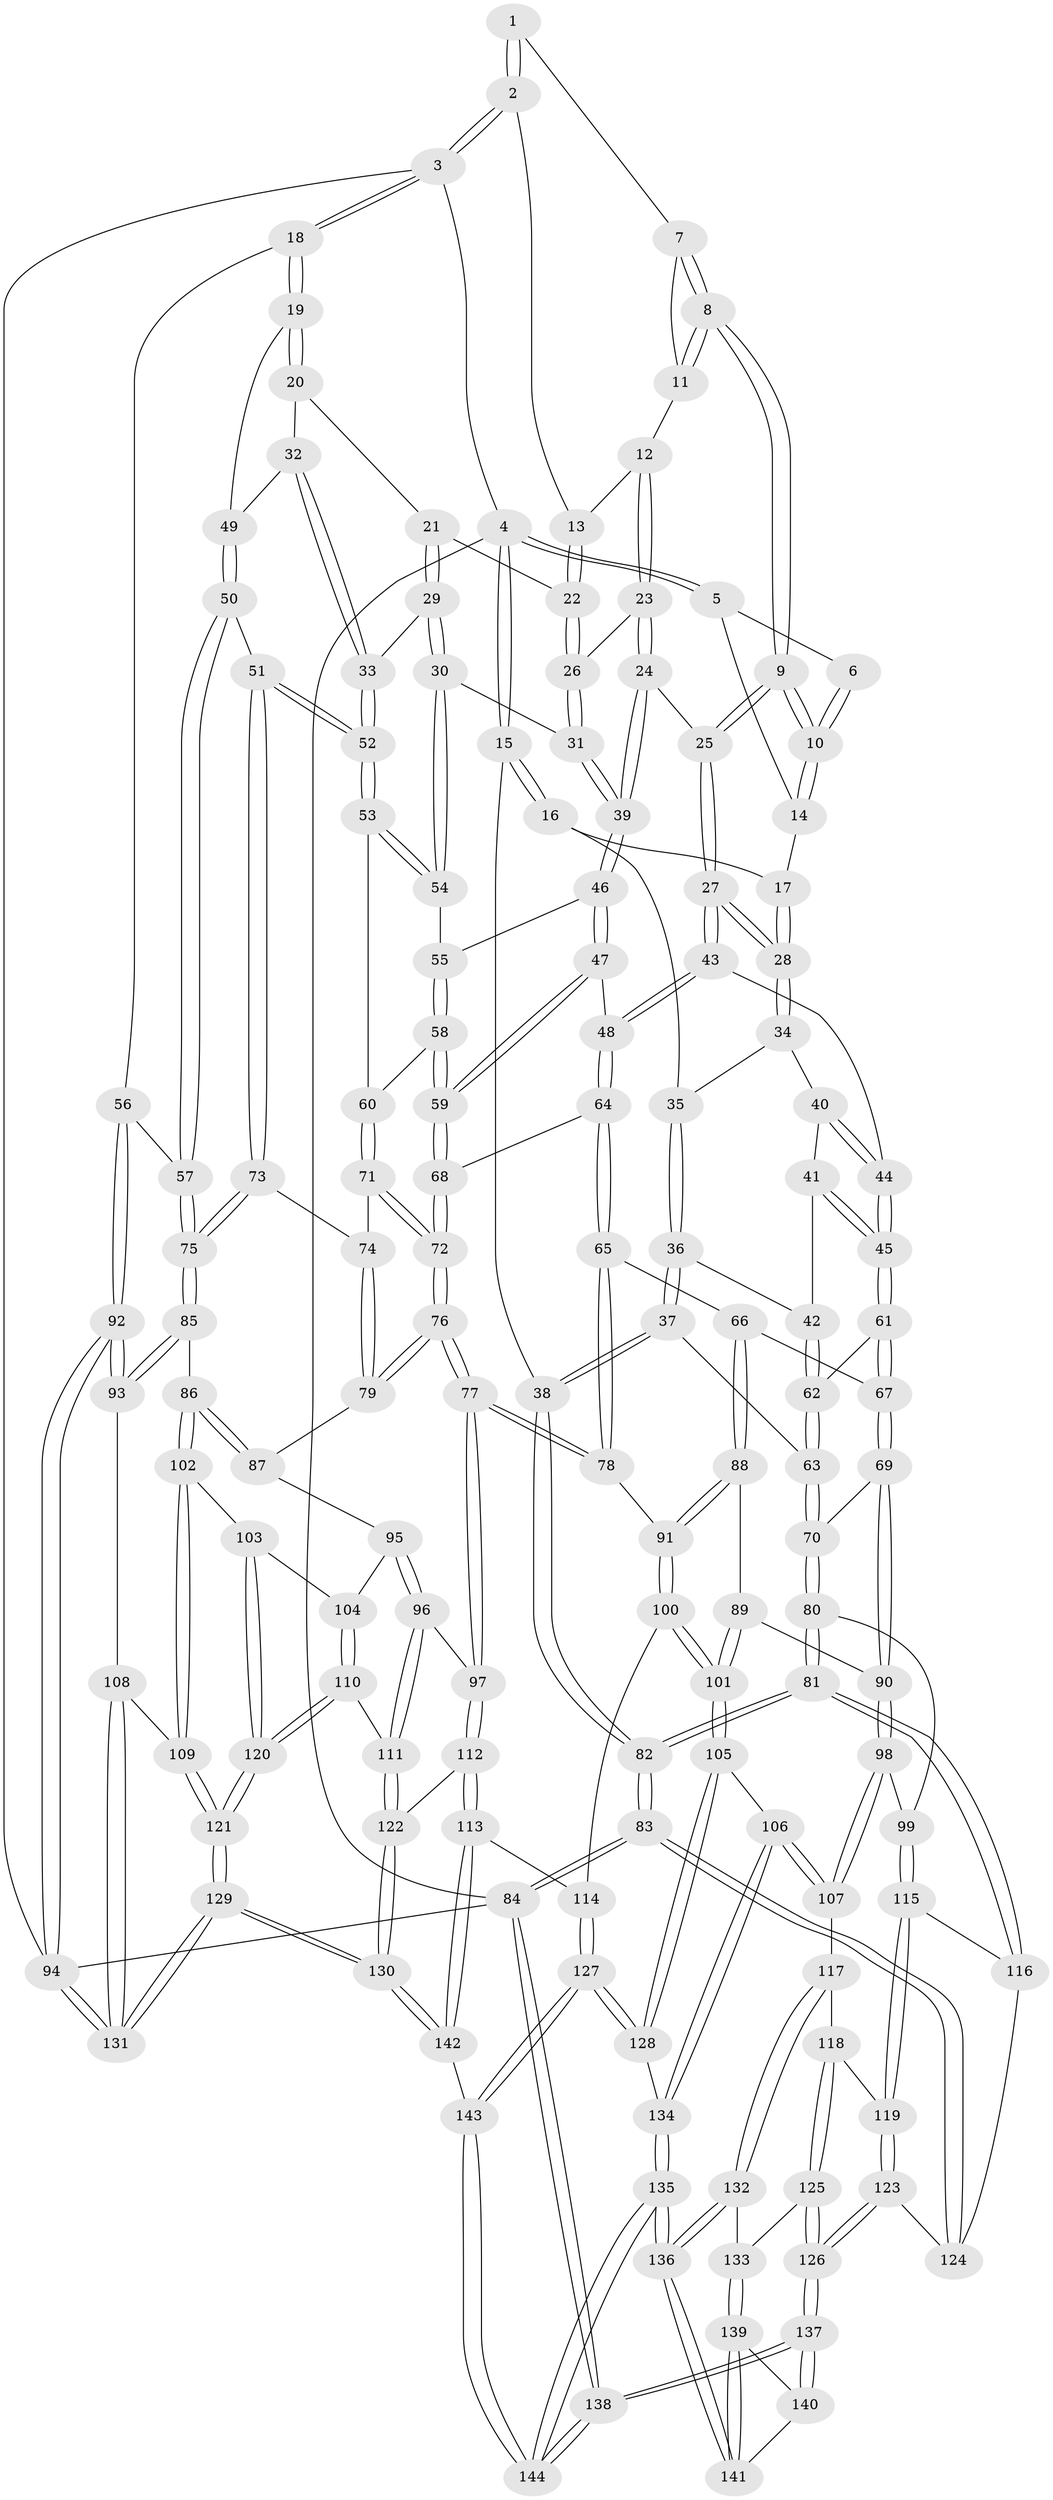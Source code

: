 // coarse degree distribution, {3: 0.08045977011494253, 7: 0.011494252873563218, 2: 0.022988505747126436, 5: 0.3218390804597701, 4: 0.47126436781609193, 6: 0.09195402298850575}
// Generated by graph-tools (version 1.1) at 2025/52/02/27/25 19:52:38]
// undirected, 144 vertices, 357 edges
graph export_dot {
graph [start="1"]
  node [color=gray90,style=filled];
  1 [pos="+0.5042317619792858+0"];
  2 [pos="+0.8923599552728102+0"];
  3 [pos="+1+0"];
  4 [pos="+0+0"];
  5 [pos="+0.21759316218303448+0"];
  6 [pos="+0.413185175037786+0"];
  7 [pos="+0.5075327206532095+0"];
  8 [pos="+0.4452695381296647+0.12345394250825"];
  9 [pos="+0.41175670289372956+0.1910597632761655"];
  10 [pos="+0.39673409724960024+0.11226286157048378"];
  11 [pos="+0.5487371070738105+0"];
  12 [pos="+0.5806948461279514+0.04463575982302469"];
  13 [pos="+0.7103466399799973+0.04138613024633777"];
  14 [pos="+0.2101009729019457+0"];
  15 [pos="+0+0.05459442430699004"];
  16 [pos="+0.08570500032931051+0.14850817663094001"];
  17 [pos="+0.192493233920231+0.04110264440590994"];
  18 [pos="+1+0"];
  19 [pos="+1+0"];
  20 [pos="+0.7612226941866198+0.14020130561962876"];
  21 [pos="+0.7556641768389243+0.140248967203898"];
  22 [pos="+0.7278304090566153+0.1322612619410807"];
  23 [pos="+0.5733642640327697+0.16799843703020909"];
  24 [pos="+0.5202272213379379+0.20911142124340382"];
  25 [pos="+0.4116949557457119+0.1941101753896466"];
  26 [pos="+0.6597513267640309+0.1709350361691048"];
  27 [pos="+0.35996821586882527+0.22230835791081915"];
  28 [pos="+0.35124793707808244+0.21829340111792683"];
  29 [pos="+0.7566294542189999+0.2937257648735792"];
  30 [pos="+0.725744002540221+0.300385911260211"];
  31 [pos="+0.7095577066350889+0.2865357129053425"];
  32 [pos="+0.8484050717343546+0.269176119561143"];
  33 [pos="+0.7962912629069738+0.2981363977603593"];
  34 [pos="+0.15277456849280827+0.24162942129513598"];
  35 [pos="+0.09516533481696608+0.17098834726877132"];
  36 [pos="+0.0014775540156480962+0.3637610134567841"];
  37 [pos="+0+0.3710403194487605"];
  38 [pos="+0+0.3700133300636981"];
  39 [pos="+0.5555471878638609+0.2917097364956438"];
  40 [pos="+0.1512692167718651+0.2592103635646328"];
  41 [pos="+0.10201399212733216+0.3081302601197566"];
  42 [pos="+0.010704404743573788+0.36621736566131036"];
  43 [pos="+0.3391868405278999+0.34734381175018936"];
  44 [pos="+0.2109614732878471+0.39765650708825484"];
  45 [pos="+0.18356749646280376+0.4306679226589799"];
  46 [pos="+0.5560219287331111+0.29702738995774763"];
  47 [pos="+0.5168294673617516+0.3850288824084135"];
  48 [pos="+0.39072036754800427+0.4173339725964774"];
  49 [pos="+0.8740472950504466+0.26552782487812965"];
  50 [pos="+0.947895649785851+0.44981459567031623"];
  51 [pos="+0.8500060289207595+0.480696955295433"];
  52 [pos="+0.8300128051303701+0.4728016451357262"];
  53 [pos="+0.7203071249815963+0.4730357765671607"];
  54 [pos="+0.6983694286949067+0.3624689487719833"];
  55 [pos="+0.6178676498114696+0.35320423439651083"];
  56 [pos="+1+0.461971784231311"];
  57 [pos="+1+0.46147688571877327"];
  58 [pos="+0.6025376371297025+0.4855914559055974"];
  59 [pos="+0.5931005968783901+0.48900752028640854"];
  60 [pos="+0.7133396043809489+0.4777589653837196"];
  61 [pos="+0.17884969407565232+0.43724909547850804"];
  62 [pos="+0.11052693013258165+0.43504621844566477"];
  63 [pos="+0.05701492164713306+0.5161423664633141"];
  64 [pos="+0.3930717673765101+0.45111774551335787"];
  65 [pos="+0.34563699627223776+0.5576426178300704"];
  66 [pos="+0.2321408018804666+0.5898881738283771"];
  67 [pos="+0.2303934719634066+0.5893480490268076"];
  68 [pos="+0.5544906293070242+0.5392888572456637"];
  69 [pos="+0.13623903881809243+0.6375639674291084"];
  70 [pos="+0.04963736805668651+0.6468061724765375"];
  71 [pos="+0.7087533398983636+0.5717200307938064"];
  72 [pos="+0.5425370018452618+0.6146169919370377"];
  73 [pos="+0.8438404080415928+0.6091237446040797"];
  74 [pos="+0.7175370383481748+0.6119287793395579"];
  75 [pos="+0.8640537021772323+0.6623043347841873"];
  76 [pos="+0.5236772189753481+0.6801634665163572"];
  77 [pos="+0.5118618291059251+0.6938279589522494"];
  78 [pos="+0.5078240924916105+0.6943037415161611"];
  79 [pos="+0.6954810688122046+0.6625777137911292"];
  80 [pos="+0+0.6850331305547696"];
  81 [pos="+0+0.7004552116273917"];
  82 [pos="+0+0.7026062216966832"];
  83 [pos="+0+0.7938350926487712"];
  84 [pos="+0+1"];
  85 [pos="+0.8701201318145798+0.691850943310345"];
  86 [pos="+0.8365589257571096+0.7292928199986275"];
  87 [pos="+0.7385474956779677+0.7083837890573768"];
  88 [pos="+0.2857884605778395+0.7133201826726415"];
  89 [pos="+0.28210596227866985+0.7309871780048486"];
  90 [pos="+0.18532968390569962+0.7762855595433061"];
  91 [pos="+0.5031731160103045+0.6977445396462725"];
  92 [pos="+1+0.7169958402941289"];
  93 [pos="+1+0.7226413500237343"];
  94 [pos="+1+1"];
  95 [pos="+0.6897262885919593+0.7769657774816895"];
  96 [pos="+0.5668959406167756+0.7694225940580113"];
  97 [pos="+0.5597414141501019+0.7637536136821789"];
  98 [pos="+0.17280534448411874+0.8094785586938762"];
  99 [pos="+0.08505723370716156+0.8021149653010267"];
  100 [pos="+0.4028231926310876+0.8282135934443478"];
  101 [pos="+0.3187188775739467+0.8360745180235001"];
  102 [pos="+0.8340385828987135+0.7654455981788356"];
  103 [pos="+0.7747477393421239+0.8226550643401066"];
  104 [pos="+0.7115984566839701+0.8124147062630388"];
  105 [pos="+0.29515832499860895+0.860555371210886"];
  106 [pos="+0.23796575160976416+0.8741889600323515"];
  107 [pos="+0.20481875882723521+0.8635558344374441"];
  108 [pos="+0.9276459605082562+0.8563836023263153"];
  109 [pos="+0.8932736072901513+0.8565027898543149"];
  110 [pos="+0.6891689137942907+0.8497051206393978"];
  111 [pos="+0.6164656358426325+0.8600618437682435"];
  112 [pos="+0.511707473779283+0.8981017331452407"];
  113 [pos="+0.4925240026685497+0.9173205068152805"];
  114 [pos="+0.4094570281420466+0.8435122899297522"];
  115 [pos="+0.07818350130677432+0.8394293089330435"];
  116 [pos="+0.04013080862989965+0.8504746795039692"];
  117 [pos="+0.19041085174925115+0.8755428161885266"];
  118 [pos="+0.14077649407685616+0.8839631035237082"];
  119 [pos="+0.07908904187066815+0.8761581320188159"];
  120 [pos="+0.7635322191319114+0.9677729320490056"];
  121 [pos="+0.7787179218634221+1"];
  122 [pos="+0.6157163586656662+0.9069797214804924"];
  123 [pos="+0.06381276506804655+0.9096732903611643"];
  124 [pos="+0+0.8685493355439864"];
  125 [pos="+0.1076418331661859+0.9334651053160904"];
  126 [pos="+0.06577132471243044+0.9276431274877035"];
  127 [pos="+0.3884111842152114+1"];
  128 [pos="+0.32075012377249+0.9249581042199342"];
  129 [pos="+0.7443166991140687+1"];
  130 [pos="+0.7254264146473886+1"];
  131 [pos="+1+1"];
  132 [pos="+0.16999255822634693+0.9135460719233482"];
  133 [pos="+0.12647642497510028+0.9411723801788765"];
  134 [pos="+0.23315760924623333+1"];
  135 [pos="+0.22001716068839347+1"];
  136 [pos="+0.18415010846724095+1"];
  137 [pos="+0.03424109110986323+0.9882271911129189"];
  138 [pos="+0+1"];
  139 [pos="+0.13494586989248716+0.9627153862304334"];
  140 [pos="+0.08959763323654696+0.9833763469749813"];
  141 [pos="+0.15980556951912786+0.9958240889354404"];
  142 [pos="+0.490461220290903+1"];
  143 [pos="+0.47268706687969975+1"];
  144 [pos="+0.2538695028779028+1"];
  1 -- 2;
  1 -- 2;
  1 -- 7;
  2 -- 3;
  2 -- 3;
  2 -- 13;
  3 -- 4;
  3 -- 18;
  3 -- 18;
  3 -- 94;
  4 -- 5;
  4 -- 5;
  4 -- 15;
  4 -- 15;
  4 -- 84;
  5 -- 6;
  5 -- 14;
  6 -- 10;
  6 -- 10;
  7 -- 8;
  7 -- 8;
  7 -- 11;
  8 -- 9;
  8 -- 9;
  8 -- 11;
  8 -- 11;
  9 -- 10;
  9 -- 10;
  9 -- 25;
  9 -- 25;
  10 -- 14;
  10 -- 14;
  11 -- 12;
  12 -- 13;
  12 -- 23;
  12 -- 23;
  13 -- 22;
  13 -- 22;
  14 -- 17;
  15 -- 16;
  15 -- 16;
  15 -- 38;
  16 -- 17;
  16 -- 35;
  17 -- 28;
  17 -- 28;
  18 -- 19;
  18 -- 19;
  18 -- 56;
  19 -- 20;
  19 -- 20;
  19 -- 49;
  20 -- 21;
  20 -- 32;
  21 -- 22;
  21 -- 29;
  21 -- 29;
  22 -- 26;
  22 -- 26;
  23 -- 24;
  23 -- 24;
  23 -- 26;
  24 -- 25;
  24 -- 39;
  24 -- 39;
  25 -- 27;
  25 -- 27;
  26 -- 31;
  26 -- 31;
  27 -- 28;
  27 -- 28;
  27 -- 43;
  27 -- 43;
  28 -- 34;
  28 -- 34;
  29 -- 30;
  29 -- 30;
  29 -- 33;
  30 -- 31;
  30 -- 54;
  30 -- 54;
  31 -- 39;
  31 -- 39;
  32 -- 33;
  32 -- 33;
  32 -- 49;
  33 -- 52;
  33 -- 52;
  34 -- 35;
  34 -- 40;
  35 -- 36;
  35 -- 36;
  36 -- 37;
  36 -- 37;
  36 -- 42;
  37 -- 38;
  37 -- 38;
  37 -- 63;
  38 -- 82;
  38 -- 82;
  39 -- 46;
  39 -- 46;
  40 -- 41;
  40 -- 44;
  40 -- 44;
  41 -- 42;
  41 -- 45;
  41 -- 45;
  42 -- 62;
  42 -- 62;
  43 -- 44;
  43 -- 48;
  43 -- 48;
  44 -- 45;
  44 -- 45;
  45 -- 61;
  45 -- 61;
  46 -- 47;
  46 -- 47;
  46 -- 55;
  47 -- 48;
  47 -- 59;
  47 -- 59;
  48 -- 64;
  48 -- 64;
  49 -- 50;
  49 -- 50;
  50 -- 51;
  50 -- 57;
  50 -- 57;
  51 -- 52;
  51 -- 52;
  51 -- 73;
  51 -- 73;
  52 -- 53;
  52 -- 53;
  53 -- 54;
  53 -- 54;
  53 -- 60;
  54 -- 55;
  55 -- 58;
  55 -- 58;
  56 -- 57;
  56 -- 92;
  56 -- 92;
  57 -- 75;
  57 -- 75;
  58 -- 59;
  58 -- 59;
  58 -- 60;
  59 -- 68;
  59 -- 68;
  60 -- 71;
  60 -- 71;
  61 -- 62;
  61 -- 67;
  61 -- 67;
  62 -- 63;
  62 -- 63;
  63 -- 70;
  63 -- 70;
  64 -- 65;
  64 -- 65;
  64 -- 68;
  65 -- 66;
  65 -- 78;
  65 -- 78;
  66 -- 67;
  66 -- 88;
  66 -- 88;
  67 -- 69;
  67 -- 69;
  68 -- 72;
  68 -- 72;
  69 -- 70;
  69 -- 90;
  69 -- 90;
  70 -- 80;
  70 -- 80;
  71 -- 72;
  71 -- 72;
  71 -- 74;
  72 -- 76;
  72 -- 76;
  73 -- 74;
  73 -- 75;
  73 -- 75;
  74 -- 79;
  74 -- 79;
  75 -- 85;
  75 -- 85;
  76 -- 77;
  76 -- 77;
  76 -- 79;
  76 -- 79;
  77 -- 78;
  77 -- 78;
  77 -- 97;
  77 -- 97;
  78 -- 91;
  79 -- 87;
  80 -- 81;
  80 -- 81;
  80 -- 99;
  81 -- 82;
  81 -- 82;
  81 -- 116;
  81 -- 116;
  82 -- 83;
  82 -- 83;
  83 -- 84;
  83 -- 84;
  83 -- 124;
  83 -- 124;
  84 -- 138;
  84 -- 138;
  84 -- 94;
  85 -- 86;
  85 -- 93;
  85 -- 93;
  86 -- 87;
  86 -- 87;
  86 -- 102;
  86 -- 102;
  87 -- 95;
  88 -- 89;
  88 -- 91;
  88 -- 91;
  89 -- 90;
  89 -- 101;
  89 -- 101;
  90 -- 98;
  90 -- 98;
  91 -- 100;
  91 -- 100;
  92 -- 93;
  92 -- 93;
  92 -- 94;
  92 -- 94;
  93 -- 108;
  94 -- 131;
  94 -- 131;
  95 -- 96;
  95 -- 96;
  95 -- 104;
  96 -- 97;
  96 -- 111;
  96 -- 111;
  97 -- 112;
  97 -- 112;
  98 -- 99;
  98 -- 107;
  98 -- 107;
  99 -- 115;
  99 -- 115;
  100 -- 101;
  100 -- 101;
  100 -- 114;
  101 -- 105;
  101 -- 105;
  102 -- 103;
  102 -- 109;
  102 -- 109;
  103 -- 104;
  103 -- 120;
  103 -- 120;
  104 -- 110;
  104 -- 110;
  105 -- 106;
  105 -- 128;
  105 -- 128;
  106 -- 107;
  106 -- 107;
  106 -- 134;
  106 -- 134;
  107 -- 117;
  108 -- 109;
  108 -- 131;
  108 -- 131;
  109 -- 121;
  109 -- 121;
  110 -- 111;
  110 -- 120;
  110 -- 120;
  111 -- 122;
  111 -- 122;
  112 -- 113;
  112 -- 113;
  112 -- 122;
  113 -- 114;
  113 -- 142;
  113 -- 142;
  114 -- 127;
  114 -- 127;
  115 -- 116;
  115 -- 119;
  115 -- 119;
  116 -- 124;
  117 -- 118;
  117 -- 132;
  117 -- 132;
  118 -- 119;
  118 -- 125;
  118 -- 125;
  119 -- 123;
  119 -- 123;
  120 -- 121;
  120 -- 121;
  121 -- 129;
  121 -- 129;
  122 -- 130;
  122 -- 130;
  123 -- 124;
  123 -- 126;
  123 -- 126;
  125 -- 126;
  125 -- 126;
  125 -- 133;
  126 -- 137;
  126 -- 137;
  127 -- 128;
  127 -- 128;
  127 -- 143;
  127 -- 143;
  128 -- 134;
  129 -- 130;
  129 -- 130;
  129 -- 131;
  129 -- 131;
  130 -- 142;
  130 -- 142;
  132 -- 133;
  132 -- 136;
  132 -- 136;
  133 -- 139;
  133 -- 139;
  134 -- 135;
  134 -- 135;
  135 -- 136;
  135 -- 136;
  135 -- 144;
  135 -- 144;
  136 -- 141;
  136 -- 141;
  137 -- 138;
  137 -- 138;
  137 -- 140;
  137 -- 140;
  138 -- 144;
  138 -- 144;
  139 -- 140;
  139 -- 141;
  139 -- 141;
  140 -- 141;
  142 -- 143;
  143 -- 144;
  143 -- 144;
}
